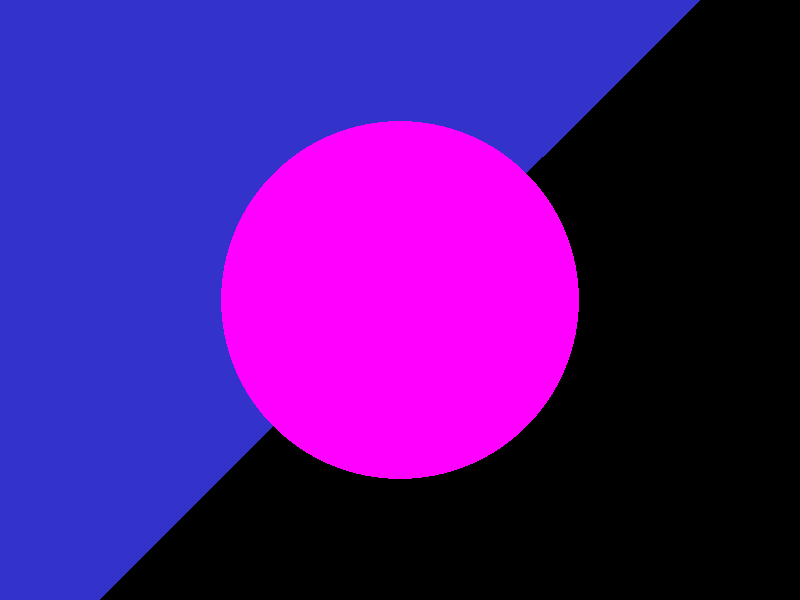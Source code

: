 // cs174, assignment 1 sample file (RIGHT HANDED)

camera {
  location  <0, 0, 14>
  up        <0,  1,  0>
  right     <1.33333, 0,  0>
  look_at   <0, 0, 0>
}


light_source
{
    <-100, 100, 100> color rgb <1.5, 1.5, 1.5>
}

sphere
{
   <0, 0, 0>, 4
  pigment
   {
    color rgb <1.0, 0.0, 1.0>
   }
  finish
  {
    ambient 0.2 diffuse 0.4
  }
  translate <0, 0, 0>
}

plane
{
    <1, 1, 0>, 4
    pigment {color rgb <0.2, 0.2, 0.8>}
      finish {ambient 0.4 diffuse 0.8}
}